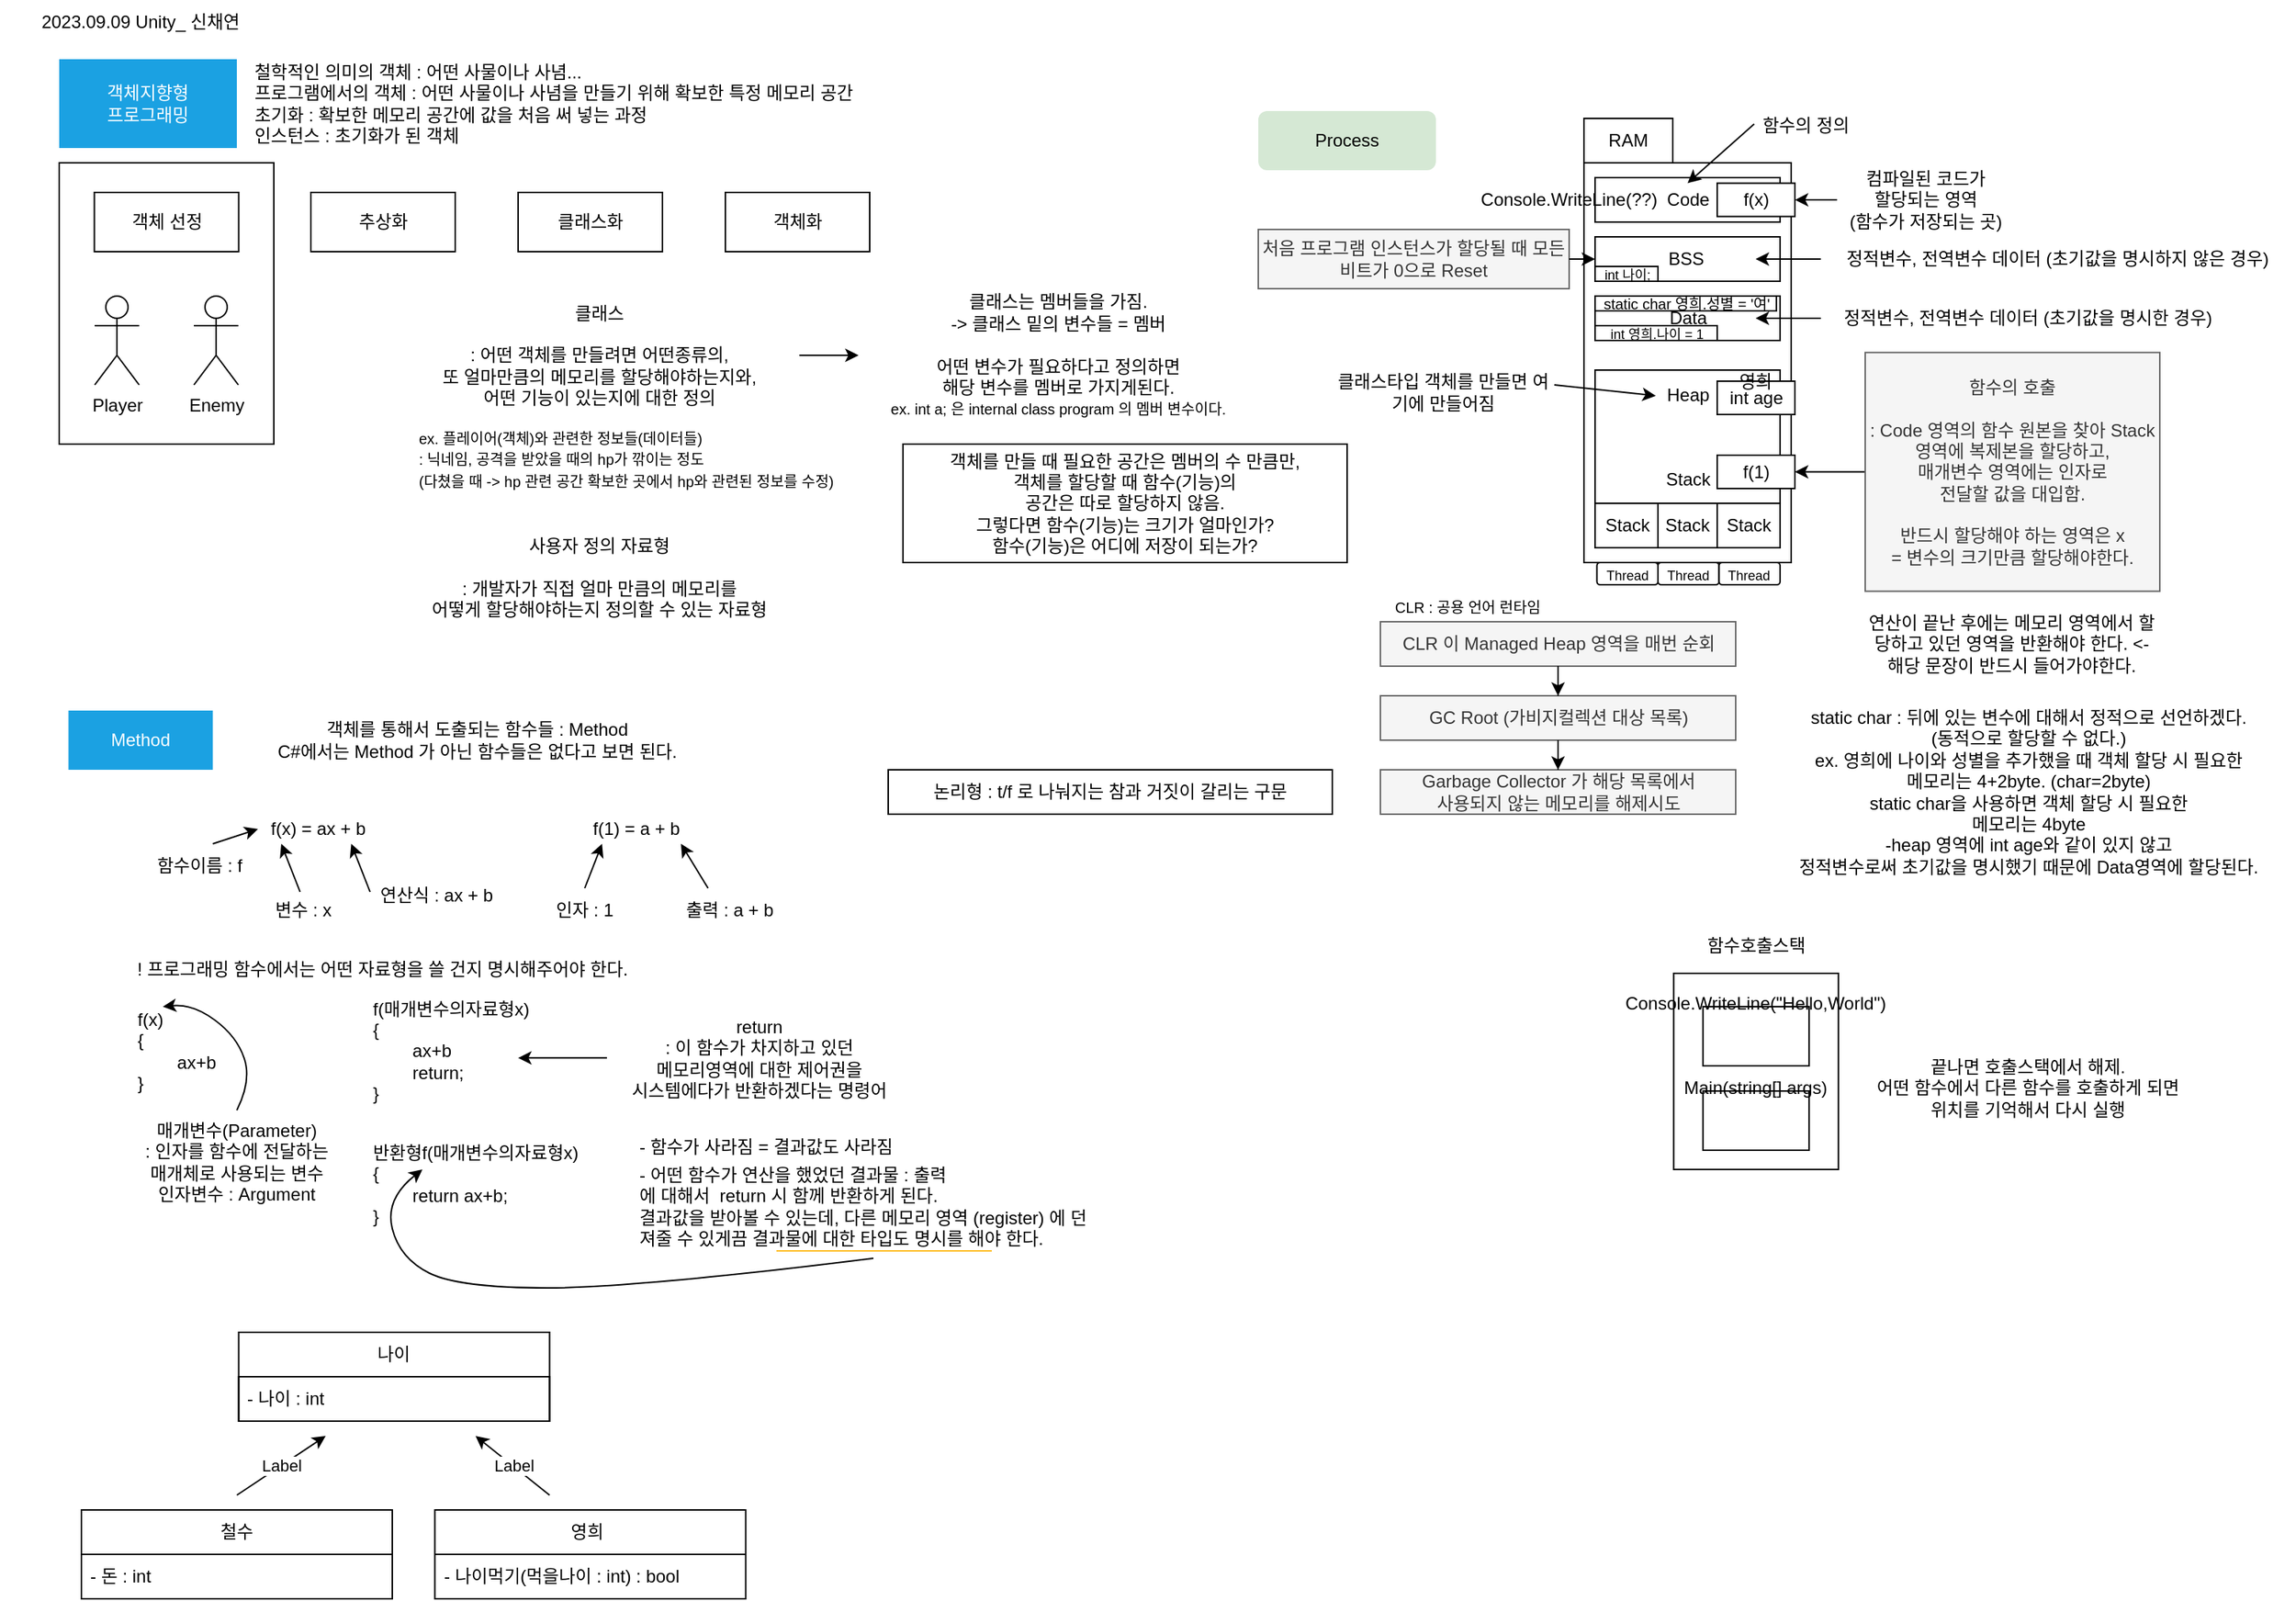 <mxfile version="21.7.4" type="github">
  <diagram name="페이지-1" id="j7-m7W1ATwXPMDMl0uuA">
    <mxGraphModel dx="1195" dy="658" grid="1" gridSize="10" guides="1" tooltips="1" connect="1" arrows="1" fold="1" page="1" pageScale="1" pageWidth="827" pageHeight="1169" math="0" shadow="0">
      <root>
        <mxCell id="0" />
        <mxCell id="1" parent="0" />
        <mxCell id="wQWrI5u1uAB9rUZWqKmI-9" value="" style="rounded=0;whiteSpace=wrap;html=1;fontSize=6;fillColor=none;" vertex="1" parent="1">
          <mxGeometry x="40" y="120" width="145" height="190" as="geometry" />
        </mxCell>
        <mxCell id="f-Wsz4HT7Kf-OhiIunig-1" value="객체지향형&lt;br&gt;프로그래밍" style="rounded=0;whiteSpace=wrap;html=1;fillColor=#1ba1e2;strokeColor=none;fontColor=#ffffff;" parent="1" vertex="1">
          <mxGeometry x="40" y="50" width="120" height="60" as="geometry" />
        </mxCell>
        <mxCell id="f-Wsz4HT7Kf-OhiIunig-2" value="철학적인 의미의 객체 : 어떤 사물이나 사념...&lt;br&gt;프로그램에서의 객체 : 어떤 사물이나 사념을 만들기 위해 확보한 특정 메모리 공간&lt;br&gt;초기화 : 확보한 메모리 공간에 값을 처음 써 넣는 과정&lt;br&gt;&lt;div style=&quot;&quot;&gt;&lt;span style=&quot;background-color: initial;&quot;&gt;인스턴스 : 초기화가 된 객체&lt;/span&gt;&lt;/div&gt;" style="text;html=1;strokeColor=none;fillColor=none;align=left;verticalAlign=middle;whiteSpace=wrap;rounded=0;" parent="1" vertex="1">
          <mxGeometry x="170" y="55" width="510" height="50" as="geometry" />
        </mxCell>
        <mxCell id="wQWrI5u1uAB9rUZWqKmI-3" value="2023.09.09 Unity_ 신채연" style="text;html=1;strokeColor=none;fillColor=none;align=center;verticalAlign=middle;whiteSpace=wrap;rounded=0;" vertex="1" parent="1">
          <mxGeometry x="10" y="10" width="170" height="30" as="geometry" />
        </mxCell>
        <mxCell id="wQWrI5u1uAB9rUZWqKmI-4" value="객체 선정" style="rounded=0;whiteSpace=wrap;html=1;strokeWidth=1;align=center;" vertex="1" parent="1">
          <mxGeometry x="63.75" y="140" width="97.5" height="40" as="geometry" />
        </mxCell>
        <mxCell id="wQWrI5u1uAB9rUZWqKmI-10" value="" style="group" vertex="1" connectable="0" parent="1">
          <mxGeometry x="64" y="210" width="97" height="60" as="geometry" />
        </mxCell>
        <mxCell id="wQWrI5u1uAB9rUZWqKmI-5" value="Player" style="shape=umlActor;verticalLabelPosition=bottom;verticalAlign=top;html=1;outlineConnect=0;" vertex="1" parent="wQWrI5u1uAB9rUZWqKmI-10">
          <mxGeometry width="30" height="60" as="geometry" />
        </mxCell>
        <mxCell id="wQWrI5u1uAB9rUZWqKmI-8" value="Enemy" style="shape=umlActor;verticalLabelPosition=bottom;verticalAlign=top;html=1;outlineConnect=0;" vertex="1" parent="wQWrI5u1uAB9rUZWqKmI-10">
          <mxGeometry x="67" width="30" height="60" as="geometry" />
        </mxCell>
        <mxCell id="wQWrI5u1uAB9rUZWqKmI-12" value="추상화" style="rounded=0;whiteSpace=wrap;html=1;strokeWidth=1;align=center;" vertex="1" parent="1">
          <mxGeometry x="210" y="140" width="97.5" height="40" as="geometry" />
        </mxCell>
        <mxCell id="wQWrI5u1uAB9rUZWqKmI-13" value="클래스화" style="rounded=0;whiteSpace=wrap;html=1;strokeWidth=1;align=center;" vertex="1" parent="1">
          <mxGeometry x="350" y="140" width="97.5" height="40" as="geometry" />
        </mxCell>
        <mxCell id="wQWrI5u1uAB9rUZWqKmI-14" value="객체화" style="rounded=0;whiteSpace=wrap;html=1;strokeWidth=1;align=center;" vertex="1" parent="1">
          <mxGeometry x="490" y="140" width="97.5" height="40" as="geometry" />
        </mxCell>
        <mxCell id="wQWrI5u1uAB9rUZWqKmI-22" style="edgeStyle=orthogonalEdgeStyle;rounded=0;orthogonalLoop=1;jettySize=auto;html=1;" edge="1" parent="1" source="wQWrI5u1uAB9rUZWqKmI-16" target="wQWrI5u1uAB9rUZWqKmI-21">
          <mxGeometry relative="1" as="geometry" />
        </mxCell>
        <mxCell id="wQWrI5u1uAB9rUZWqKmI-16" value="클래스&lt;br&gt;&lt;br&gt;: 어떤 객체를 만들려면 어떤종류의,&lt;br&gt;또 얼마만큼의 메모리를 할당해야하는지와,&lt;br&gt;어떤 기능이 있는지에 대한 정의" style="text;html=1;strokeColor=none;fillColor=none;align=center;verticalAlign=middle;whiteSpace=wrap;rounded=0;" vertex="1" parent="1">
          <mxGeometry x="270" y="210" width="270" height="80" as="geometry" />
        </mxCell>
        <mxCell id="wQWrI5u1uAB9rUZWqKmI-17" value="&lt;font style=&quot;font-size: 10px;&quot;&gt;ex. 플레이어(객체)와 관련한 정보들(데이터들)&lt;br&gt;: 닉네임, 공격을 받았을 때의 hp가 깎이는 정도&lt;br&gt;(다쳤을 때 -&amp;gt; hp 관련 공간 확보한 곳에서 hp와 관련된 정보를 수정)&lt;/font&gt;" style="text;html=1;strokeColor=none;fillColor=none;align=left;verticalAlign=middle;whiteSpace=wrap;rounded=0;" vertex="1" parent="1">
          <mxGeometry x="281.25" y="280" width="306.25" height="80" as="geometry" />
        </mxCell>
        <mxCell id="wQWrI5u1uAB9rUZWqKmI-20" value="사용자 정의 자료형&lt;br&gt;&lt;br&gt;: 개발자가 직접 얼마 만큼의 메모리를&lt;br&gt;어떻게 할당해야하는지 정의할 수 있는 자료형" style="text;html=1;strokeColor=none;fillColor=none;align=center;verticalAlign=middle;whiteSpace=wrap;rounded=0;" vertex="1" parent="1">
          <mxGeometry x="270" y="360" width="270" height="80" as="geometry" />
        </mxCell>
        <mxCell id="wQWrI5u1uAB9rUZWqKmI-21" value="클래스는 멤버들을 가짐.&lt;br&gt;-&amp;gt; 클래스 밑의 변수들 = 멤버&lt;br&gt;&lt;br&gt;어떤 변수가 필요하다고 정의하면&lt;br&gt;해당 변수를 멤버로 가지게된다.&lt;br&gt;&lt;font style=&quot;font-size: 10px;&quot;&gt;ex. int a; 은 internal class program 의 멤버 변수이다.&lt;/font&gt;" style="text;html=1;strokeColor=none;fillColor=none;align=center;verticalAlign=middle;whiteSpace=wrap;rounded=0;" vertex="1" parent="1">
          <mxGeometry x="580" y="210" width="270" height="80" as="geometry" />
        </mxCell>
        <mxCell id="wQWrI5u1uAB9rUZWqKmI-23" value="객체를 만들 때 필요한 공간은 멤버의 수 만큼만,&lt;br&gt;객체를 할당할 때 함수(기능)의&lt;br&gt;공간은 따로 할당하지 않음.&lt;br&gt;그렇다면 함수(기능)는 크기가 얼마인가?&lt;br&gt;함수(기능)은 어디에 저장이 되는가?" style="text;html=1;strokeColor=default;fillColor=none;align=center;verticalAlign=middle;whiteSpace=wrap;rounded=0;" vertex="1" parent="1">
          <mxGeometry x="610" y="310" width="300" height="80" as="geometry" />
        </mxCell>
        <mxCell id="wQWrI5u1uAB9rUZWqKmI-24" value="" style="rounded=0;whiteSpace=wrap;html=1;" vertex="1" parent="1">
          <mxGeometry x="1070" y="120" width="140" height="270" as="geometry" />
        </mxCell>
        <mxCell id="wQWrI5u1uAB9rUZWqKmI-25" value="RAM" style="rounded=0;whiteSpace=wrap;html=1;" vertex="1" parent="1">
          <mxGeometry x="1070" y="90" width="60" height="30" as="geometry" />
        </mxCell>
        <mxCell id="wQWrI5u1uAB9rUZWqKmI-27" value="Code" style="rounded=0;whiteSpace=wrap;html=1;" vertex="1" parent="1">
          <mxGeometry x="1077.5" y="130" width="125" height="30" as="geometry" />
        </mxCell>
        <mxCell id="wQWrI5u1uAB9rUZWqKmI-32" value="BSS&lt;span style=&quot;white-space: pre;&quot;&gt;&#x9;&lt;/span&gt;" style="rounded=0;whiteSpace=wrap;html=1;" vertex="1" parent="1">
          <mxGeometry x="1077.5" y="170" width="125" height="30" as="geometry" />
        </mxCell>
        <mxCell id="wQWrI5u1uAB9rUZWqKmI-33" value="Data" style="rounded=0;whiteSpace=wrap;html=1;" vertex="1" parent="1">
          <mxGeometry x="1077.5" y="210" width="125" height="30" as="geometry" />
        </mxCell>
        <mxCell id="wQWrI5u1uAB9rUZWqKmI-34" value="Heap&lt;br&gt;&lt;br&gt;&lt;br&gt;&lt;br&gt;Stack" style="rounded=0;whiteSpace=wrap;html=1;" vertex="1" parent="1">
          <mxGeometry x="1077.5" y="260" width="125" height="90" as="geometry" />
        </mxCell>
        <mxCell id="wQWrI5u1uAB9rUZWqKmI-35" value="클래스타입 객체를 만들면 여기에 만들어짐" style="text;html=1;strokeColor=none;fillColor=none;align=center;verticalAlign=middle;whiteSpace=wrap;rounded=0;" vertex="1" parent="1">
          <mxGeometry x="900" y="260" width="150" height="30" as="geometry" />
        </mxCell>
        <mxCell id="wQWrI5u1uAB9rUZWqKmI-40" value="" style="endArrow=classic;html=1;rounded=0;exitX=1;exitY=0.5;exitDx=0;exitDy=0;" edge="1" parent="1">
          <mxGeometry width="50" height="50" relative="1" as="geometry">
            <mxPoint x="1050" y="270" as="sourcePoint" />
            <mxPoint x="1118.52" y="277.338" as="targetPoint" />
          </mxGeometry>
        </mxCell>
        <mxCell id="wQWrI5u1uAB9rUZWqKmI-41" value="컴파일된 코드가&lt;br&gt;할당되는 영역&lt;br&gt;(함수가 저장되는 곳)" style="text;html=1;strokeColor=none;fillColor=none;align=center;verticalAlign=middle;whiteSpace=wrap;rounded=0;" vertex="1" parent="1">
          <mxGeometry x="1241" y="120" width="120" height="50" as="geometry" />
        </mxCell>
        <mxCell id="wQWrI5u1uAB9rUZWqKmI-48" value="" style="group" vertex="1" connectable="0" parent="1">
          <mxGeometry x="1160" y="260" width="52.5" height="30" as="geometry" />
        </mxCell>
        <mxCell id="wQWrI5u1uAB9rUZWqKmI-44" value="int age" style="rounded=0;whiteSpace=wrap;html=1;" vertex="1" parent="wQWrI5u1uAB9rUZWqKmI-48">
          <mxGeometry y="7.5" width="52.5" height="22.5" as="geometry" />
        </mxCell>
        <mxCell id="wQWrI5u1uAB9rUZWqKmI-45" value="영희" style="text;html=1;strokeColor=none;fillColor=none;align=center;verticalAlign=middle;whiteSpace=wrap;rounded=0;" vertex="1" parent="wQWrI5u1uAB9rUZWqKmI-48">
          <mxGeometry x="11.25" width="30" height="15" as="geometry" />
        </mxCell>
        <mxCell id="wQWrI5u1uAB9rUZWqKmI-49" value="Method" style="rounded=0;whiteSpace=wrap;html=1;strokeWidth=1;align=center;fillColor=#1ba1e2;fontColor=#ffffff;strokeColor=none;" vertex="1" parent="1">
          <mxGeometry x="46.25" y="490" width="97.5" height="40" as="geometry" />
        </mxCell>
        <mxCell id="wQWrI5u1uAB9rUZWqKmI-50" value="객체를 통해서 도출되는 함수들 : Method&lt;br&gt;C#에서는 Method 가 아닌 함수들은 없다고 보면 된다." style="text;html=1;strokeColor=none;fillColor=none;align=center;verticalAlign=middle;whiteSpace=wrap;rounded=0;" vertex="1" parent="1">
          <mxGeometry x="170" y="485" width="305" height="50" as="geometry" />
        </mxCell>
        <mxCell id="wQWrI5u1uAB9rUZWqKmI-51" value="f(x) = ax + b" style="text;html=1;strokeColor=none;fillColor=none;align=center;verticalAlign=middle;whiteSpace=wrap;rounded=0;fontSize=12;fontFamily=Helvetica;" vertex="1" parent="1">
          <mxGeometry x="170" y="555" width="90" height="30" as="geometry" />
        </mxCell>
        <mxCell id="wQWrI5u1uAB9rUZWqKmI-52" value="함수이름 : f" style="text;html=1;strokeColor=none;fillColor=none;align=center;verticalAlign=middle;whiteSpace=wrap;rounded=0;fontSize=12;fontFamily=Helvetica;" vertex="1" parent="1">
          <mxGeometry x="90" y="580" width="90" height="30" as="geometry" />
        </mxCell>
        <mxCell id="wQWrI5u1uAB9rUZWqKmI-53" value="변수 : x" style="text;html=1;strokeColor=none;fillColor=none;align=center;verticalAlign=middle;whiteSpace=wrap;rounded=0;fontSize=12;fontFamily=Helvetica;" vertex="1" parent="1">
          <mxGeometry x="160" y="610" width="90" height="30" as="geometry" />
        </mxCell>
        <mxCell id="wQWrI5u1uAB9rUZWqKmI-55" value="연산식 : ax + b" style="text;html=1;strokeColor=none;fillColor=none;align=center;verticalAlign=middle;whiteSpace=wrap;rounded=0;fontSize=12;fontFamily=Helvetica;" vertex="1" parent="1">
          <mxGeometry x="250" y="600" width="90" height="30" as="geometry" />
        </mxCell>
        <mxCell id="wQWrI5u1uAB9rUZWqKmI-56" value="" style="endArrow=classic;html=1;rounded=0;hachureGap=4;fontFamily=Architects Daughter;fontSource=https%3A%2F%2Ffonts.googleapis.com%2Fcss%3Ffamily%3DArchitects%2BDaughter;fontSize=20;fontColor=default;entryX=0;entryY=0.5;entryDx=0;entryDy=0;" edge="1" parent="1">
          <mxGeometry width="50" height="50" relative="1" as="geometry">
            <mxPoint x="143.75" y="580" as="sourcePoint" />
            <mxPoint x="174.25" y="570" as="targetPoint" />
          </mxGeometry>
        </mxCell>
        <mxCell id="wQWrI5u1uAB9rUZWqKmI-58" value="" style="endArrow=classic;html=1;rounded=0;hachureGap=4;fontFamily=Architects Daughter;fontSource=https%3A%2F%2Ffonts.googleapis.com%2Fcss%3Ffamily%3DArchitects%2BDaughter;fontSize=20;fontColor=default;entryX=0.222;entryY=0.833;entryDx=0;entryDy=0;entryPerimeter=0;" edge="1" parent="1" target="wQWrI5u1uAB9rUZWqKmI-51">
          <mxGeometry width="50" height="50" relative="1" as="geometry">
            <mxPoint x="202.727" y="612.5" as="sourcePoint" />
            <mxPoint x="207.273" y="587.5" as="targetPoint" />
          </mxGeometry>
        </mxCell>
        <mxCell id="wQWrI5u1uAB9rUZWqKmI-59" value="" style="endArrow=classic;html=1;rounded=0;hachureGap=4;fontFamily=Architects Daughter;fontSource=https%3A%2F%2Ffonts.googleapis.com%2Fcss%3Ffamily%3DArchitects%2BDaughter;fontSize=20;fontColor=default;entryX=0.222;entryY=0.833;entryDx=0;entryDy=0;entryPerimeter=0;" edge="1" parent="1">
          <mxGeometry width="50" height="50" relative="1" as="geometry">
            <mxPoint x="249.997" y="612.5" as="sourcePoint" />
            <mxPoint x="237.27" y="580" as="targetPoint" />
          </mxGeometry>
        </mxCell>
        <mxCell id="wQWrI5u1uAB9rUZWqKmI-60" value="f(1) = a + b" style="text;html=1;strokeColor=none;fillColor=none;align=center;verticalAlign=middle;whiteSpace=wrap;rounded=0;fontSize=12;fontFamily=Helvetica;" vertex="1" parent="1">
          <mxGeometry x="385" y="555" width="90" height="30" as="geometry" />
        </mxCell>
        <mxCell id="wQWrI5u1uAB9rUZWqKmI-61" value="인자 : 1" style="text;html=1;strokeColor=none;fillColor=none;align=center;verticalAlign=middle;whiteSpace=wrap;rounded=0;fontSize=12;fontFamily=Helvetica;" vertex="1" parent="1">
          <mxGeometry x="350" y="610" width="90" height="30" as="geometry" />
        </mxCell>
        <mxCell id="wQWrI5u1uAB9rUZWqKmI-62" value="출력 : a + b" style="text;html=1;strokeColor=none;fillColor=none;align=center;verticalAlign=middle;whiteSpace=wrap;rounded=0;fontSize=12;fontFamily=Helvetica;" vertex="1" parent="1">
          <mxGeometry x="447.5" y="610" width="90" height="30" as="geometry" />
        </mxCell>
        <mxCell id="wQWrI5u1uAB9rUZWqKmI-65" value="" style="endArrow=classic;html=1;rounded=0;hachureGap=4;fontFamily=Architects Daughter;fontSource=https%3A%2F%2Ffonts.googleapis.com%2Fcss%3Ffamily%3DArchitects%2BDaughter;fontSize=20;fontColor=default;exitX=0.5;exitY=0;exitDx=0;exitDy=0;" edge="1" parent="1" source="wQWrI5u1uAB9rUZWqKmI-61">
          <mxGeometry width="50" height="50" relative="1" as="geometry">
            <mxPoint x="383.32" y="604.61" as="sourcePoint" />
            <mxPoint x="406.687" y="580" as="targetPoint" />
          </mxGeometry>
        </mxCell>
        <mxCell id="wQWrI5u1uAB9rUZWqKmI-67" value="" style="endArrow=classic;html=1;rounded=0;hachureGap=4;fontFamily=Architects Daughter;fontSource=https%3A%2F%2Ffonts.googleapis.com%2Fcss%3Ffamily%3DArchitects%2BDaughter;fontSize=20;fontColor=default;exitX=0.5;exitY=0;exitDx=0;exitDy=0;entryX=0.833;entryY=0.833;entryDx=0;entryDy=0;entryPerimeter=0;" edge="1" parent="1" target="wQWrI5u1uAB9rUZWqKmI-60">
          <mxGeometry width="50" height="50" relative="1" as="geometry">
            <mxPoint x="478.31" y="610" as="sourcePoint" />
            <mxPoint x="489.997" y="580" as="targetPoint" />
          </mxGeometry>
        </mxCell>
        <mxCell id="wQWrI5u1uAB9rUZWqKmI-68" value="f(x)&lt;br&gt;{&lt;br&gt;&lt;span style=&quot;white-space: pre;&quot;&gt;&#x9;&lt;/span&gt;ax+b&lt;br&gt;}" style="text;html=1;strokeColor=none;fillColor=none;align=left;verticalAlign=middle;whiteSpace=wrap;rounded=0;" vertex="1" parent="1">
          <mxGeometry x="91" y="680" width="70" height="80" as="geometry" />
        </mxCell>
        <mxCell id="wQWrI5u1uAB9rUZWqKmI-71" value="! 프로그래밍 함수에서는 어떤 자료형을 쓸 건지 명시해주어야 한다." style="text;html=1;strokeColor=none;fillColor=none;align=center;verticalAlign=middle;whiteSpace=wrap;rounded=0;" vertex="1" parent="1">
          <mxGeometry x="68.75" y="650" width="378.75" height="30" as="geometry" />
        </mxCell>
        <mxCell id="wQWrI5u1uAB9rUZWqKmI-72" value="f(매개변수의자료형x)&lt;br&gt;{&lt;br&gt;&lt;span style=&quot;white-space: pre;&quot;&gt;&#x9;&lt;/span&gt;ax+b&lt;br&gt;&lt;span style=&quot;white-space: pre;&quot;&gt;&#x9;&lt;/span&gt;return;&lt;br&gt;}" style="text;html=1;strokeColor=none;fillColor=none;align=left;verticalAlign=middle;whiteSpace=wrap;rounded=0;" vertex="1" parent="1">
          <mxGeometry x="250" y="680" width="180" height="80" as="geometry" />
        </mxCell>
        <mxCell id="wQWrI5u1uAB9rUZWqKmI-75" value="f(1)" style="rounded=0;whiteSpace=wrap;html=1;" vertex="1" parent="1">
          <mxGeometry x="1160" y="317.5" width="52.5" height="22.5" as="geometry" />
        </mxCell>
        <mxCell id="wQWrI5u1uAB9rUZWqKmI-78" value="" style="edgeStyle=orthogonalEdgeStyle;rounded=0;orthogonalLoop=1;jettySize=auto;html=1;" edge="1" parent="1" source="wQWrI5u1uAB9rUZWqKmI-41" target="wQWrI5u1uAB9rUZWqKmI-77">
          <mxGeometry relative="1" as="geometry">
            <mxPoint x="1241" y="145" as="sourcePoint" />
            <mxPoint x="1203" y="145" as="targetPoint" />
          </mxGeometry>
        </mxCell>
        <mxCell id="wQWrI5u1uAB9rUZWqKmI-77" value="f(x)" style="rounded=0;whiteSpace=wrap;html=1;" vertex="1" parent="1">
          <mxGeometry x="1160" y="133.75" width="52.5" height="22.5" as="geometry" />
        </mxCell>
        <mxCell id="wQWrI5u1uAB9rUZWqKmI-79" value="함수의 정의" style="text;html=1;strokeColor=none;fillColor=none;align=center;verticalAlign=middle;whiteSpace=wrap;rounded=0;" vertex="1" parent="1">
          <mxGeometry x="1160" y="70" width="120" height="50" as="geometry" />
        </mxCell>
        <mxCell id="wQWrI5u1uAB9rUZWqKmI-81" style="edgeStyle=orthogonalEdgeStyle;rounded=0;orthogonalLoop=1;jettySize=auto;html=1;entryX=1;entryY=0.5;entryDx=0;entryDy=0;" edge="1" parent="1" source="wQWrI5u1uAB9rUZWqKmI-80" target="wQWrI5u1uAB9rUZWqKmI-75">
          <mxGeometry relative="1" as="geometry" />
        </mxCell>
        <mxCell id="wQWrI5u1uAB9rUZWqKmI-80" value="함수의 호출&lt;br&gt;&lt;br&gt;: Code 영역의 함수 원본을 찾아 Stack 영역에 복제본을 할당하고,&lt;br&gt;매개변수 영역에는 인자로&lt;br&gt;전달할 값을 대입함.&lt;br&gt;&lt;br&gt;반드시 할당해야 하는 영역은 x&lt;br&gt;= 변수의 크기만큼 할당해야한다." style="text;html=1;strokeColor=#666666;fillColor=#f5f5f5;align=center;verticalAlign=middle;whiteSpace=wrap;rounded=0;fontColor=#333333;" vertex="1" parent="1">
          <mxGeometry x="1260" y="248.13" width="199" height="161.25" as="geometry" />
        </mxCell>
        <mxCell id="wQWrI5u1uAB9rUZWqKmI-83" value="" style="endArrow=classic;html=1;rounded=0;entryX=0.337;entryY=0.004;entryDx=0;entryDy=0;entryPerimeter=0;" edge="1" parent="1">
          <mxGeometry width="50" height="50" relative="1" as="geometry">
            <mxPoint x="1185" y="93.75" as="sourcePoint" />
            <mxPoint x="1139.995" y="133.75" as="targetPoint" />
          </mxGeometry>
        </mxCell>
        <mxCell id="wQWrI5u1uAB9rUZWqKmI-84" value="" style="curved=1;endArrow=classic;html=1;rounded=0;entryX=0.271;entryY=0.125;entryDx=0;entryDy=0;entryPerimeter=0;" edge="1" parent="1" target="wQWrI5u1uAB9rUZWqKmI-68">
          <mxGeometry width="50" height="50" relative="1" as="geometry">
            <mxPoint x="160" y="760" as="sourcePoint" />
            <mxPoint x="120" y="680" as="targetPoint" />
            <Array as="points">
              <mxPoint x="170" y="740" />
              <mxPoint x="160" y="710" />
              <mxPoint x="130" y="688" />
            </Array>
          </mxGeometry>
        </mxCell>
        <mxCell id="wQWrI5u1uAB9rUZWqKmI-85" value="매개변수(Parameter)&lt;br&gt;: 인자를 함수에 전달하는&lt;br&gt;매개체로 사용되는 변수&lt;br&gt;인자변수 : Argument" style="text;html=1;strokeColor=none;fillColor=none;align=center;verticalAlign=middle;whiteSpace=wrap;rounded=0;" vertex="1" parent="1">
          <mxGeometry y="760" width="320" height="70" as="geometry" />
        </mxCell>
        <mxCell id="wQWrI5u1uAB9rUZWqKmI-86" value="연산이 끝난 후에는 메모리 영역에서 할당하고 있던 영역을 반환해야 한다. &amp;lt;- 해당 문장이 반드시 들어가야한다." style="text;html=1;strokeColor=none;fillColor=none;align=center;verticalAlign=middle;whiteSpace=wrap;rounded=0;" vertex="1" parent="1">
          <mxGeometry x="1259" y="420" width="200" height="50" as="geometry" />
        </mxCell>
        <mxCell id="wQWrI5u1uAB9rUZWqKmI-87" value="return&lt;br&gt;: 이 함수가 차지하고 있던&lt;br&gt;메모리영역에 대한 제어권을&lt;br&gt;시스템에다가 반환하겠다는 명령어" style="text;html=1;strokeColor=none;fillColor=none;align=center;verticalAlign=middle;whiteSpace=wrap;rounded=0;" vertex="1" parent="1">
          <mxGeometry x="417.5" y="690" width="190" height="70" as="geometry" />
        </mxCell>
        <mxCell id="wQWrI5u1uAB9rUZWqKmI-89" value="" style="endArrow=classic;html=1;rounded=0;" edge="1" parent="1">
          <mxGeometry width="50" height="50" relative="1" as="geometry">
            <mxPoint x="410" y="724.66" as="sourcePoint" />
            <mxPoint x="350" y="724.66" as="targetPoint" />
          </mxGeometry>
        </mxCell>
        <mxCell id="wQWrI5u1uAB9rUZWqKmI-90" value="- 어떤 함수가 연산을 했었던 결과물 : 출력&lt;br&gt;에 대해서&amp;nbsp; return 시 함께 반환하게 된다.&lt;br&gt;결과값을 받아볼 수 있는데, 다른 메모리 영역 (register) 에 던져줄 수 있게끔 결과물에 대한 타입도 명시를 해야 한다." style="text;html=1;strokeColor=none;fillColor=none;align=left;verticalAlign=middle;whiteSpace=wrap;rounded=0;" vertex="1" parent="1">
          <mxGeometry x="430" y="800" width="310" height="50" as="geometry" />
        </mxCell>
        <mxCell id="wQWrI5u1uAB9rUZWqKmI-91" value="- 함수가 사라짐 = 결과값도 사라짐" style="text;html=1;strokeColor=none;fillColor=none;align=left;verticalAlign=middle;whiteSpace=wrap;rounded=0;" vertex="1" parent="1">
          <mxGeometry x="430" y="770" width="190" height="30" as="geometry" />
        </mxCell>
        <mxCell id="wQWrI5u1uAB9rUZWqKmI-92" value="반환형f(매개변수의자료형x)&lt;br&gt;{&lt;br&gt;&lt;span style=&quot;white-space: pre;&quot;&gt;&#x9;&lt;/span&gt;return ax+b;&lt;br&gt;}" style="text;html=1;strokeColor=none;fillColor=none;align=left;verticalAlign=middle;whiteSpace=wrap;rounded=0;" vertex="1" parent="1">
          <mxGeometry x="250" y="770" width="180" height="80" as="geometry" />
        </mxCell>
        <mxCell id="wQWrI5u1uAB9rUZWqKmI-93" value="" style="curved=1;endArrow=classic;html=1;rounded=0;" edge="1" parent="1">
          <mxGeometry width="50" height="50" relative="1" as="geometry">
            <mxPoint x="590" y="860" as="sourcePoint" />
            <mxPoint x="285.357" y="800" as="targetPoint" />
            <Array as="points">
              <mxPoint x="430" y="880" />
              <mxPoint x="310" y="880" />
              <mxPoint x="270" y="860" />
              <mxPoint x="260" y="820" />
            </Array>
          </mxGeometry>
        </mxCell>
        <mxCell id="wQWrI5u1uAB9rUZWqKmI-94" value="" style="endArrow=none;html=1;rounded=0;strokeColor=#FFBC21;" edge="1" parent="1">
          <mxGeometry width="50" height="50" relative="1" as="geometry">
            <mxPoint x="524.5" y="855" as="sourcePoint" />
            <mxPoint x="670" y="855" as="targetPoint" />
          </mxGeometry>
        </mxCell>
        <mxCell id="wQWrI5u1uAB9rUZWqKmI-95" value="논리형 : t/f 로 나눠지는 참과 거짓이 갈리는 구문" style="text;html=1;strokeColor=default;fillColor=none;align=center;verticalAlign=middle;whiteSpace=wrap;rounded=0;" vertex="1" parent="1">
          <mxGeometry x="600" y="530" width="300" height="30" as="geometry" />
        </mxCell>
        <mxCell id="wQWrI5u1uAB9rUZWqKmI-96" value="정적변수, 전역변수 데이터 (초기값을 명시하지 않은 경우)" style="text;html=1;strokeColor=none;fillColor=none;align=center;verticalAlign=middle;whiteSpace=wrap;rounded=0;" vertex="1" parent="1">
          <mxGeometry x="1230" y="175" width="320" height="20" as="geometry" />
        </mxCell>
        <mxCell id="wQWrI5u1uAB9rUZWqKmI-103" value="" style="endArrow=classic;html=1;rounded=0;entryX=0.337;entryY=0.004;entryDx=0;entryDy=0;entryPerimeter=0;exitX=0;exitY=0.5;exitDx=0;exitDy=0;" edge="1" parent="1" source="wQWrI5u1uAB9rUZWqKmI-96">
          <mxGeometry width="50" height="50" relative="1" as="geometry">
            <mxPoint x="1241" y="205" as="sourcePoint" />
            <mxPoint x="1185.995" y="185" as="targetPoint" />
          </mxGeometry>
        </mxCell>
        <mxCell id="wQWrI5u1uAB9rUZWqKmI-104" value="처음 프로그램 인스턴스가 할당될 때 모든 비트가 0으로 Reset" style="text;html=1;strokeColor=#666666;fillColor=#f5f5f5;align=center;verticalAlign=middle;whiteSpace=wrap;rounded=0;fontColor=#333333;" vertex="1" parent="1">
          <mxGeometry x="850" y="165" width="210" height="40" as="geometry" />
        </mxCell>
        <mxCell id="wQWrI5u1uAB9rUZWqKmI-105" value="" style="endArrow=classic;html=1;rounded=0;" edge="1" parent="1" target="wQWrI5u1uAB9rUZWqKmI-32">
          <mxGeometry width="50" height="50" relative="1" as="geometry">
            <mxPoint x="1060" y="185" as="sourcePoint" />
            <mxPoint x="1090" y="135" as="targetPoint" />
          </mxGeometry>
        </mxCell>
        <mxCell id="wQWrI5u1uAB9rUZWqKmI-106" value="정적변수, 전역변수 데이터 (초기값을 명시한 경우)" style="text;html=1;strokeColor=none;fillColor=none;align=center;verticalAlign=middle;whiteSpace=wrap;rounded=0;" vertex="1" parent="1">
          <mxGeometry x="1230" y="215" width="280" height="20" as="geometry" />
        </mxCell>
        <mxCell id="wQWrI5u1uAB9rUZWqKmI-107" value="" style="endArrow=classic;html=1;rounded=0;entryX=0.337;entryY=0.004;entryDx=0;entryDy=0;entryPerimeter=0;exitX=0;exitY=0.5;exitDx=0;exitDy=0;" edge="1" parent="1" source="wQWrI5u1uAB9rUZWqKmI-106">
          <mxGeometry width="50" height="50" relative="1" as="geometry">
            <mxPoint x="1241" y="245" as="sourcePoint" />
            <mxPoint x="1185.995" y="225" as="targetPoint" />
          </mxGeometry>
        </mxCell>
        <mxCell id="wQWrI5u1uAB9rUZWqKmI-108" value="&lt;font style=&quot;font-size: 9px;&quot;&gt;int 나이;&lt;/font&gt;" style="rounded=0;whiteSpace=wrap;html=1;" vertex="1" parent="1">
          <mxGeometry x="1077.5" y="190" width="42.5" height="10" as="geometry" />
        </mxCell>
        <mxCell id="wQWrI5u1uAB9rUZWqKmI-109" value="&lt;font style=&quot;font-size: 9px;&quot;&gt;int 영희.나이 = 1&lt;/font&gt;" style="rounded=0;whiteSpace=wrap;html=1;" vertex="1" parent="1">
          <mxGeometry x="1077.5" y="230" width="82.5" height="10" as="geometry" />
        </mxCell>
        <mxCell id="wQWrI5u1uAB9rUZWqKmI-110" value="static char : 뒤에 있는 변수에 대해서 정적으로 선언하겠다.&lt;br&gt;(동적으로 할당할 수 없다.)&lt;br&gt;ex. 영희에 나이와 성별을 추가했을 때 객체 할당 시 필요한&lt;br&gt;메모리는 4+2byte. (char=2byte)&lt;br&gt;static char을 사용하면 객체 할당 시 필요한&lt;br&gt;메모리는 4byte&lt;br&gt;-heap 영역에 int age와 같이 있지 않고&lt;br&gt;정적변수로써 초기값을 명시했기 때문에 Data영역에 할당된다." style="text;html=1;strokeColor=none;fillColor=none;align=center;verticalAlign=middle;whiteSpace=wrap;rounded=0;" vertex="1" parent="1">
          <mxGeometry x="1195.5" y="480" width="349" height="130" as="geometry" />
        </mxCell>
        <mxCell id="wQWrI5u1uAB9rUZWqKmI-111" value="&lt;font size=&quot;1&quot;&gt;static char 영희.성별 = &#39;여&#39;&lt;/font&gt;" style="rounded=0;whiteSpace=wrap;html=1;" vertex="1" parent="1">
          <mxGeometry x="1077.5" y="210" width="122.5" height="10" as="geometry" />
        </mxCell>
        <mxCell id="wQWrI5u1uAB9rUZWqKmI-119" value="" style="rounded=0;whiteSpace=wrap;html=1;" vertex="1" parent="1">
          <mxGeometry x="1130.63" y="667.5" width="111.25" height="132.5" as="geometry" />
        </mxCell>
        <mxCell id="wQWrI5u1uAB9rUZWqKmI-120" value="함수호출스택" style="text;html=1;strokeColor=none;fillColor=none;align=center;verticalAlign=middle;whiteSpace=wrap;rounded=0;" vertex="1" parent="1">
          <mxGeometry x="1130.625" y="630" width="111.25" height="37.5" as="geometry" />
        </mxCell>
        <mxCell id="wQWrI5u1uAB9rUZWqKmI-122" value="" style="rounded=0;whiteSpace=wrap;html=1;" vertex="1" parent="1">
          <mxGeometry x="1150.4" y="747" width="71.7" height="40" as="geometry" />
        </mxCell>
        <mxCell id="wQWrI5u1uAB9rUZWqKmI-123" value="Main(string[] args)" style="text;html=1;strokeColor=none;fillColor=none;align=center;verticalAlign=middle;whiteSpace=wrap;rounded=0;" vertex="1" parent="1">
          <mxGeometry x="1134.375" y="730" width="103.75" height="30" as="geometry" />
        </mxCell>
        <mxCell id="wQWrI5u1uAB9rUZWqKmI-124" value="Console.WriteLine(??)" style="text;html=1;strokeColor=none;fillColor=none;align=center;verticalAlign=middle;whiteSpace=wrap;rounded=0;" vertex="1" parent="1">
          <mxGeometry x="970" y="130" width="180" height="30" as="geometry" />
        </mxCell>
        <mxCell id="wQWrI5u1uAB9rUZWqKmI-125" value="" style="rounded=0;whiteSpace=wrap;html=1;" vertex="1" parent="1">
          <mxGeometry x="1150.4" y="690" width="71.7" height="40" as="geometry" />
        </mxCell>
        <mxCell id="wQWrI5u1uAB9rUZWqKmI-126" value="Console.WriteLine(&quot;Hello,World&quot;)" style="text;html=1;strokeColor=none;fillColor=none;align=center;verticalAlign=middle;whiteSpace=wrap;rounded=0;" vertex="1" parent="1">
          <mxGeometry x="1134.375" y="673" width="103.75" height="30" as="geometry" />
        </mxCell>
        <mxCell id="wQWrI5u1uAB9rUZWqKmI-127" value="끝나면 호출스택에서 해제.&lt;br&gt;어떤 함수에서 다른 함수를 호출하게 되면&lt;br&gt;위치를 기억해서 다시 실행" style="text;html=1;strokeColor=none;fillColor=none;align=center;verticalAlign=middle;whiteSpace=wrap;rounded=0;" vertex="1" parent="1">
          <mxGeometry x="1245.01" y="715" width="249.99" height="60" as="geometry" />
        </mxCell>
        <mxCell id="wQWrI5u1uAB9rUZWqKmI-128" value="Process" style="rounded=1;whiteSpace=wrap;html=1;fillColor=#d5e8d4;strokeColor=none;" vertex="1" parent="1">
          <mxGeometry x="850" y="85" width="120" height="40" as="geometry" />
        </mxCell>
        <mxCell id="wQWrI5u1uAB9rUZWqKmI-129" value="Stack" style="rounded=0;whiteSpace=wrap;html=1;" vertex="1" parent="1">
          <mxGeometry x="1077.5" y="350" width="42.5" height="30" as="geometry" />
        </mxCell>
        <mxCell id="wQWrI5u1uAB9rUZWqKmI-130" value="Stack" style="rounded=0;whiteSpace=wrap;html=1;" vertex="1" parent="1">
          <mxGeometry x="1120" y="350" width="40" height="30" as="geometry" />
        </mxCell>
        <mxCell id="wQWrI5u1uAB9rUZWqKmI-131" value="Stack" style="rounded=0;whiteSpace=wrap;html=1;" vertex="1" parent="1">
          <mxGeometry x="1160" y="350" width="42.5" height="30" as="geometry" />
        </mxCell>
        <mxCell id="wQWrI5u1uAB9rUZWqKmI-133" value="&lt;font style=&quot;font-size: 9px;&quot;&gt;Thread&lt;/font&gt;" style="rounded=1;whiteSpace=wrap;html=1;" vertex="1" parent="1">
          <mxGeometry x="1078.75" y="390" width="41.25" height="15" as="geometry" />
        </mxCell>
        <mxCell id="wQWrI5u1uAB9rUZWqKmI-135" value="" style="group" vertex="1" connectable="0" parent="1">
          <mxGeometry x="930" y="410" width="252.5" height="150" as="geometry" />
        </mxCell>
        <mxCell id="wQWrI5u1uAB9rUZWqKmI-117" value="" style="group" vertex="1" connectable="0" parent="wQWrI5u1uAB9rUZWqKmI-135">
          <mxGeometry x="2.5" y="20" width="250" height="130" as="geometry" />
        </mxCell>
        <mxCell id="wQWrI5u1uAB9rUZWqKmI-112" value="CLR 이 Managed Heap 영역을 매번 순회" style="text;html=1;strokeColor=#666666;fillColor=#f5f5f5;align=center;verticalAlign=middle;whiteSpace=wrap;rounded=0;fontColor=#333333;" vertex="1" parent="wQWrI5u1uAB9rUZWqKmI-117">
          <mxGeometry width="240" height="30" as="geometry" />
        </mxCell>
        <mxCell id="wQWrI5u1uAB9rUZWqKmI-113" value="GC Root (가비지컬렉션 대상 목록)" style="text;html=1;strokeColor=#666666;fillColor=#f5f5f5;align=center;verticalAlign=middle;whiteSpace=wrap;rounded=0;fontColor=#333333;" vertex="1" parent="wQWrI5u1uAB9rUZWqKmI-117">
          <mxGeometry y="50" width="240" height="30" as="geometry" />
        </mxCell>
        <mxCell id="wQWrI5u1uAB9rUZWqKmI-114" style="edgeStyle=orthogonalEdgeStyle;rounded=0;orthogonalLoop=1;jettySize=auto;html=1;entryX=0.5;entryY=0;entryDx=0;entryDy=0;" edge="1" parent="wQWrI5u1uAB9rUZWqKmI-117" source="wQWrI5u1uAB9rUZWqKmI-112" target="wQWrI5u1uAB9rUZWqKmI-113">
          <mxGeometry relative="1" as="geometry" />
        </mxCell>
        <mxCell id="wQWrI5u1uAB9rUZWqKmI-115" value="Garbage Collector 가 해당 목록에서&lt;br&gt;사용되지 않는 메모리를 해제시도" style="text;html=1;strokeColor=#666666;fillColor=#f5f5f5;align=center;verticalAlign=middle;whiteSpace=wrap;rounded=0;fontColor=#333333;" vertex="1" parent="wQWrI5u1uAB9rUZWqKmI-117">
          <mxGeometry y="100" width="240" height="30" as="geometry" />
        </mxCell>
        <mxCell id="wQWrI5u1uAB9rUZWqKmI-116" style="edgeStyle=orthogonalEdgeStyle;rounded=0;orthogonalLoop=1;jettySize=auto;html=1;entryX=0.5;entryY=0;entryDx=0;entryDy=0;" edge="1" parent="wQWrI5u1uAB9rUZWqKmI-117" source="wQWrI5u1uAB9rUZWqKmI-113" target="wQWrI5u1uAB9rUZWqKmI-115">
          <mxGeometry relative="1" as="geometry" />
        </mxCell>
        <mxCell id="wQWrI5u1uAB9rUZWqKmI-118" value="&lt;font style=&quot;font-size: 10px;&quot;&gt;CLR : 공용 언어 런타임&lt;/font&gt;" style="text;html=1;strokeColor=none;fillColor=none;align=center;verticalAlign=middle;whiteSpace=wrap;rounded=0;" vertex="1" parent="wQWrI5u1uAB9rUZWqKmI-135">
          <mxGeometry width="122.5" height="20" as="geometry" />
        </mxCell>
        <mxCell id="wQWrI5u1uAB9rUZWqKmI-136" value="&lt;font style=&quot;font-size: 9px;&quot;&gt;Thread&lt;/font&gt;" style="rounded=1;whiteSpace=wrap;html=1;" vertex="1" parent="1">
          <mxGeometry x="1120" y="390" width="41.25" height="15" as="geometry" />
        </mxCell>
        <mxCell id="wQWrI5u1uAB9rUZWqKmI-137" value="&lt;font style=&quot;font-size: 9px;&quot;&gt;Thread&lt;/font&gt;" style="rounded=1;whiteSpace=wrap;html=1;" vertex="1" parent="1">
          <mxGeometry x="1161.25" y="390" width="41.25" height="15" as="geometry" />
        </mxCell>
        <mxCell id="wQWrI5u1uAB9rUZWqKmI-138" value="철수" style="swimlane;fontStyle=0;childLayout=stackLayout;horizontal=1;startSize=30;horizontalStack=0;resizeParent=1;resizeParentMax=0;resizeLast=0;collapsible=1;marginBottom=0;whiteSpace=wrap;html=1;" vertex="1" parent="1">
          <mxGeometry x="55" y="1030" width="210" height="60" as="geometry" />
        </mxCell>
        <mxCell id="wQWrI5u1uAB9rUZWqKmI-140" value="- 돈 : int" style="text;strokeColor=none;fillColor=none;align=left;verticalAlign=middle;spacingLeft=4;spacingRight=4;overflow=hidden;points=[[0,0.5],[1,0.5]];portConstraint=eastwest;rotatable=0;whiteSpace=wrap;html=1;" vertex="1" parent="wQWrI5u1uAB9rUZWqKmI-138">
          <mxGeometry y="30" width="210" height="30" as="geometry" />
        </mxCell>
        <mxCell id="wQWrI5u1uAB9rUZWqKmI-142" value="영희&lt;span style=&quot;white-space: pre;&quot;&gt;&#x9;&lt;/span&gt;" style="swimlane;fontStyle=0;childLayout=stackLayout;horizontal=1;startSize=30;horizontalStack=0;resizeParent=1;resizeParentMax=0;resizeLast=0;collapsible=1;marginBottom=0;whiteSpace=wrap;html=1;" vertex="1" parent="1">
          <mxGeometry x="293.75" y="1030" width="210" height="60" as="geometry" />
        </mxCell>
        <mxCell id="wQWrI5u1uAB9rUZWqKmI-144" value="- 나이먹기(먹을나이 : int) : bool" style="text;strokeColor=none;fillColor=none;align=left;verticalAlign=middle;spacingLeft=4;spacingRight=4;overflow=hidden;points=[[0,0.5],[1,0.5]];portConstraint=eastwest;rotatable=0;whiteSpace=wrap;html=1;" vertex="1" parent="wQWrI5u1uAB9rUZWqKmI-142">
          <mxGeometry y="30" width="210" height="30" as="geometry" />
        </mxCell>
        <mxCell id="wQWrI5u1uAB9rUZWqKmI-145" value="나이" style="swimlane;fontStyle=0;childLayout=stackLayout;horizontal=1;startSize=30;horizontalStack=0;resizeParent=1;resizeParentMax=0;resizeLast=0;collapsible=1;marginBottom=0;whiteSpace=wrap;html=1;" vertex="1" parent="1">
          <mxGeometry x="161.25" y="910" width="210" height="60" as="geometry" />
        </mxCell>
        <mxCell id="wQWrI5u1uAB9rUZWqKmI-146" value="- 나이 : int&lt;br&gt;" style="text;strokeColor=default;fillColor=none;align=left;verticalAlign=middle;spacingLeft=4;spacingRight=4;overflow=hidden;points=[[0,0.5],[1,0.5]];portConstraint=eastwest;rotatable=0;whiteSpace=wrap;html=1;" vertex="1" parent="wQWrI5u1uAB9rUZWqKmI-145">
          <mxGeometry y="30" width="210" height="30" as="geometry" />
        </mxCell>
        <mxCell id="wQWrI5u1uAB9rUZWqKmI-149" value="" style="endArrow=classic;html=1;rounded=0;" edge="1" parent="1">
          <mxGeometry relative="1" as="geometry">
            <mxPoint x="160" y="1020" as="sourcePoint" />
            <mxPoint x="220" y="980" as="targetPoint" />
          </mxGeometry>
        </mxCell>
        <mxCell id="wQWrI5u1uAB9rUZWqKmI-150" value="Label" style="edgeLabel;resizable=0;html=1;align=center;verticalAlign=middle;" connectable="0" vertex="1" parent="wQWrI5u1uAB9rUZWqKmI-149">
          <mxGeometry relative="1" as="geometry" />
        </mxCell>
        <mxCell id="wQWrI5u1uAB9rUZWqKmI-151" value="" style="endArrow=classic;html=1;rounded=0;" edge="1" parent="1">
          <mxGeometry relative="1" as="geometry">
            <mxPoint x="371.25" y="1020" as="sourcePoint" />
            <mxPoint x="321.25" y="980" as="targetPoint" />
          </mxGeometry>
        </mxCell>
        <mxCell id="wQWrI5u1uAB9rUZWqKmI-152" value="Label" style="edgeLabel;resizable=0;html=1;align=center;verticalAlign=middle;" connectable="0" vertex="1" parent="wQWrI5u1uAB9rUZWqKmI-151">
          <mxGeometry relative="1" as="geometry" />
        </mxCell>
      </root>
    </mxGraphModel>
  </diagram>
</mxfile>
